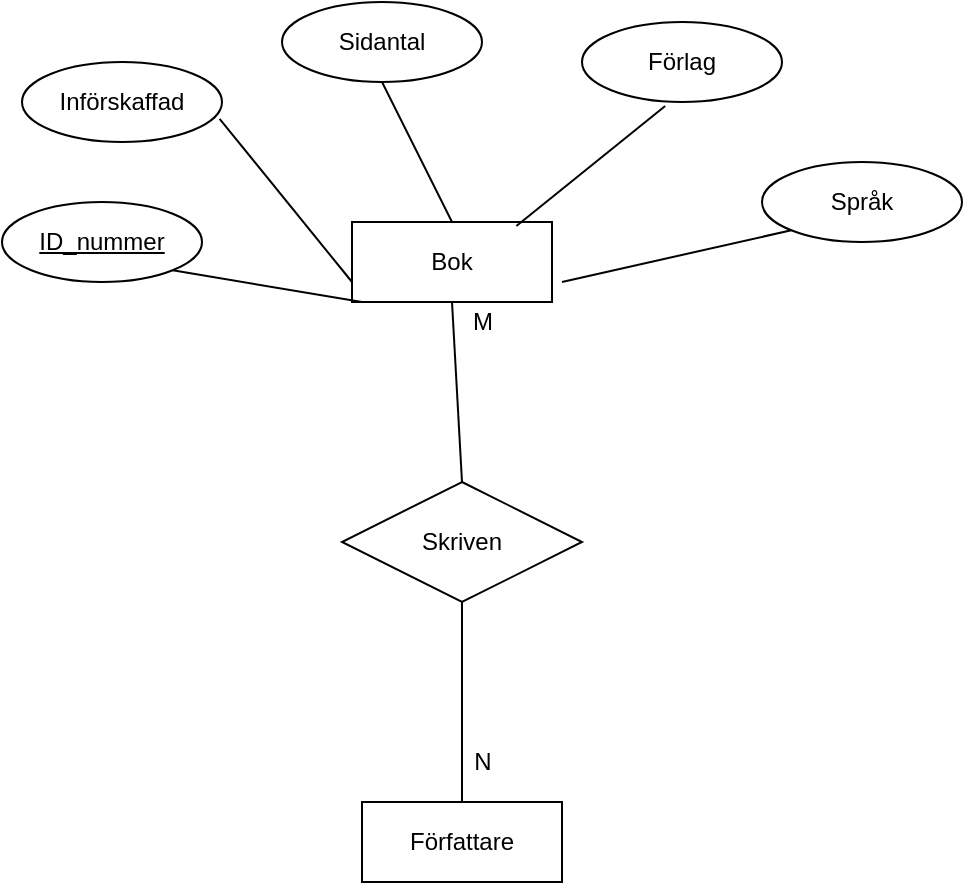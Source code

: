 <mxfile version="14.0.3" type="github">
  <diagram id="85_IgZHyugIZ9tiZPMlV" name="Page-1">
    <mxGraphModel dx="1038" dy="560" grid="1" gridSize="10" guides="1" tooltips="1" connect="1" arrows="1" fold="1" page="1" pageScale="1" pageWidth="850" pageHeight="1100" math="0" shadow="0">
      <root>
        <mxCell id="0" />
        <mxCell id="1" parent="0" />
        <mxCell id="6U5VEZpOiwuQzeDYIyCQ-1" value="Bok" style="whiteSpace=wrap;html=1;align=center;" parent="1" vertex="1">
          <mxGeometry x="375" y="260" width="100" height="40" as="geometry" />
        </mxCell>
        <mxCell id="6U5VEZpOiwuQzeDYIyCQ-4" value="Sidantal" style="ellipse;whiteSpace=wrap;html=1;align=center;" parent="1" vertex="1">
          <mxGeometry x="340" y="150" width="100" height="40" as="geometry" />
        </mxCell>
        <mxCell id="6U5VEZpOiwuQzeDYIyCQ-5" value="Förlag" style="ellipse;whiteSpace=wrap;html=1;align=center;" parent="1" vertex="1">
          <mxGeometry x="490" y="160" width="100" height="40" as="geometry" />
        </mxCell>
        <mxCell id="6U5VEZpOiwuQzeDYIyCQ-6" value="Införskaffad" style="ellipse;whiteSpace=wrap;html=1;align=center;" parent="1" vertex="1">
          <mxGeometry x="210" y="180" width="100" height="40" as="geometry" />
        </mxCell>
        <mxCell id="6U5VEZpOiwuQzeDYIyCQ-7" value="Språk" style="ellipse;whiteSpace=wrap;html=1;align=center;" parent="1" vertex="1">
          <mxGeometry x="580" y="230" width="100" height="40" as="geometry" />
        </mxCell>
        <mxCell id="KLwTKIMUXPMPSgcIbldk-1" value="" style="endArrow=none;html=1;rounded=0;entryX=0;entryY=0.75;entryDx=0;entryDy=0;exitX=0.988;exitY=0.71;exitDx=0;exitDy=0;exitPerimeter=0;" parent="1" source="6U5VEZpOiwuQzeDYIyCQ-6" target="6U5VEZpOiwuQzeDYIyCQ-1" edge="1">
          <mxGeometry relative="1" as="geometry">
            <mxPoint x="280" y="300" as="sourcePoint" />
            <mxPoint x="440" y="300" as="targetPoint" />
          </mxGeometry>
        </mxCell>
        <mxCell id="KLwTKIMUXPMPSgcIbldk-2" value="" style="endArrow=none;html=1;rounded=0;entryX=0;entryY=1;entryDx=0;entryDy=0;" parent="1" target="6U5VEZpOiwuQzeDYIyCQ-7" edge="1">
          <mxGeometry relative="1" as="geometry">
            <mxPoint x="480" y="290" as="sourcePoint" />
            <mxPoint x="670" y="310" as="targetPoint" />
          </mxGeometry>
        </mxCell>
        <mxCell id="KLwTKIMUXPMPSgcIbldk-3" value="" style="endArrow=none;html=1;rounded=0;exitX=0.822;exitY=0.05;exitDx=0;exitDy=0;exitPerimeter=0;entryX=0.416;entryY=1.05;entryDx=0;entryDy=0;entryPerimeter=0;" parent="1" source="6U5VEZpOiwuQzeDYIyCQ-1" target="6U5VEZpOiwuQzeDYIyCQ-5" edge="1">
          <mxGeometry relative="1" as="geometry">
            <mxPoint x="370" y="220" as="sourcePoint" />
            <mxPoint x="530" y="210" as="targetPoint" />
          </mxGeometry>
        </mxCell>
        <mxCell id="KLwTKIMUXPMPSgcIbldk-5" value="" style="endArrow=none;html=1;rounded=0;exitX=0.5;exitY=1;exitDx=0;exitDy=0;entryX=0.5;entryY=0;entryDx=0;entryDy=0;" parent="1" source="6U5VEZpOiwuQzeDYIyCQ-4" target="6U5VEZpOiwuQzeDYIyCQ-1" edge="1">
          <mxGeometry relative="1" as="geometry">
            <mxPoint x="320" y="220" as="sourcePoint" />
            <mxPoint x="480" y="220" as="targetPoint" />
          </mxGeometry>
        </mxCell>
        <mxCell id="KLwTKIMUXPMPSgcIbldk-6" value="ID_nummer" style="ellipse;whiteSpace=wrap;html=1;align=center;fontStyle=4;" parent="1" vertex="1">
          <mxGeometry x="200" y="250" width="100" height="40" as="geometry" />
        </mxCell>
        <mxCell id="pz_9ZaVVxgxVj9bDNxKF-1" value="Författare" style="whiteSpace=wrap;html=1;align=center;" vertex="1" parent="1">
          <mxGeometry x="380" y="550" width="100" height="40" as="geometry" />
        </mxCell>
        <mxCell id="pz_9ZaVVxgxVj9bDNxKF-2" value="Skriven" style="shape=rhombus;perimeter=rhombusPerimeter;whiteSpace=wrap;html=1;align=center;" vertex="1" parent="1">
          <mxGeometry x="370" y="390" width="120" height="60" as="geometry" />
        </mxCell>
        <mxCell id="pz_9ZaVVxgxVj9bDNxKF-3" value="" style="endArrow=none;html=1;rounded=0;exitX=1;exitY=1;exitDx=0;exitDy=0;" edge="1" parent="1" source="KLwTKIMUXPMPSgcIbldk-6">
          <mxGeometry relative="1" as="geometry">
            <mxPoint x="220" y="300" as="sourcePoint" />
            <mxPoint x="380" y="300" as="targetPoint" />
          </mxGeometry>
        </mxCell>
        <mxCell id="pz_9ZaVVxgxVj9bDNxKF-4" value="" style="endArrow=none;html=1;rounded=0;entryX=0.5;entryY=1;entryDx=0;entryDy=0;exitX=0.5;exitY=0;exitDx=0;exitDy=0;" edge="1" parent="1" source="pz_9ZaVVxgxVj9bDNxKF-2" target="6U5VEZpOiwuQzeDYIyCQ-1">
          <mxGeometry relative="1" as="geometry">
            <mxPoint x="430" y="380" as="sourcePoint" />
            <mxPoint x="470" y="350" as="targetPoint" />
          </mxGeometry>
        </mxCell>
        <mxCell id="pz_9ZaVVxgxVj9bDNxKF-5" value="" style="endArrow=none;html=1;rounded=0;entryX=0.5;entryY=1;entryDx=0;entryDy=0;exitX=0.5;exitY=0;exitDx=0;exitDy=0;" edge="1" parent="1" source="pz_9ZaVVxgxVj9bDNxKF-1" target="pz_9ZaVVxgxVj9bDNxKF-2">
          <mxGeometry relative="1" as="geometry">
            <mxPoint x="430" y="540" as="sourcePoint" />
            <mxPoint x="350" y="490" as="targetPoint" />
          </mxGeometry>
        </mxCell>
        <mxCell id="pz_9ZaVVxgxVj9bDNxKF-6" value="N" style="text;html=1;align=center;verticalAlign=middle;resizable=0;points=[];autosize=1;strokeWidth=3;" vertex="1" parent="1">
          <mxGeometry x="430" y="520" width="20" height="20" as="geometry" />
        </mxCell>
        <mxCell id="pz_9ZaVVxgxVj9bDNxKF-7" value="M" style="text;html=1;align=center;verticalAlign=middle;resizable=0;points=[];autosize=1;" vertex="1" parent="1">
          <mxGeometry x="425" y="300" width="30" height="20" as="geometry" />
        </mxCell>
      </root>
    </mxGraphModel>
  </diagram>
</mxfile>
